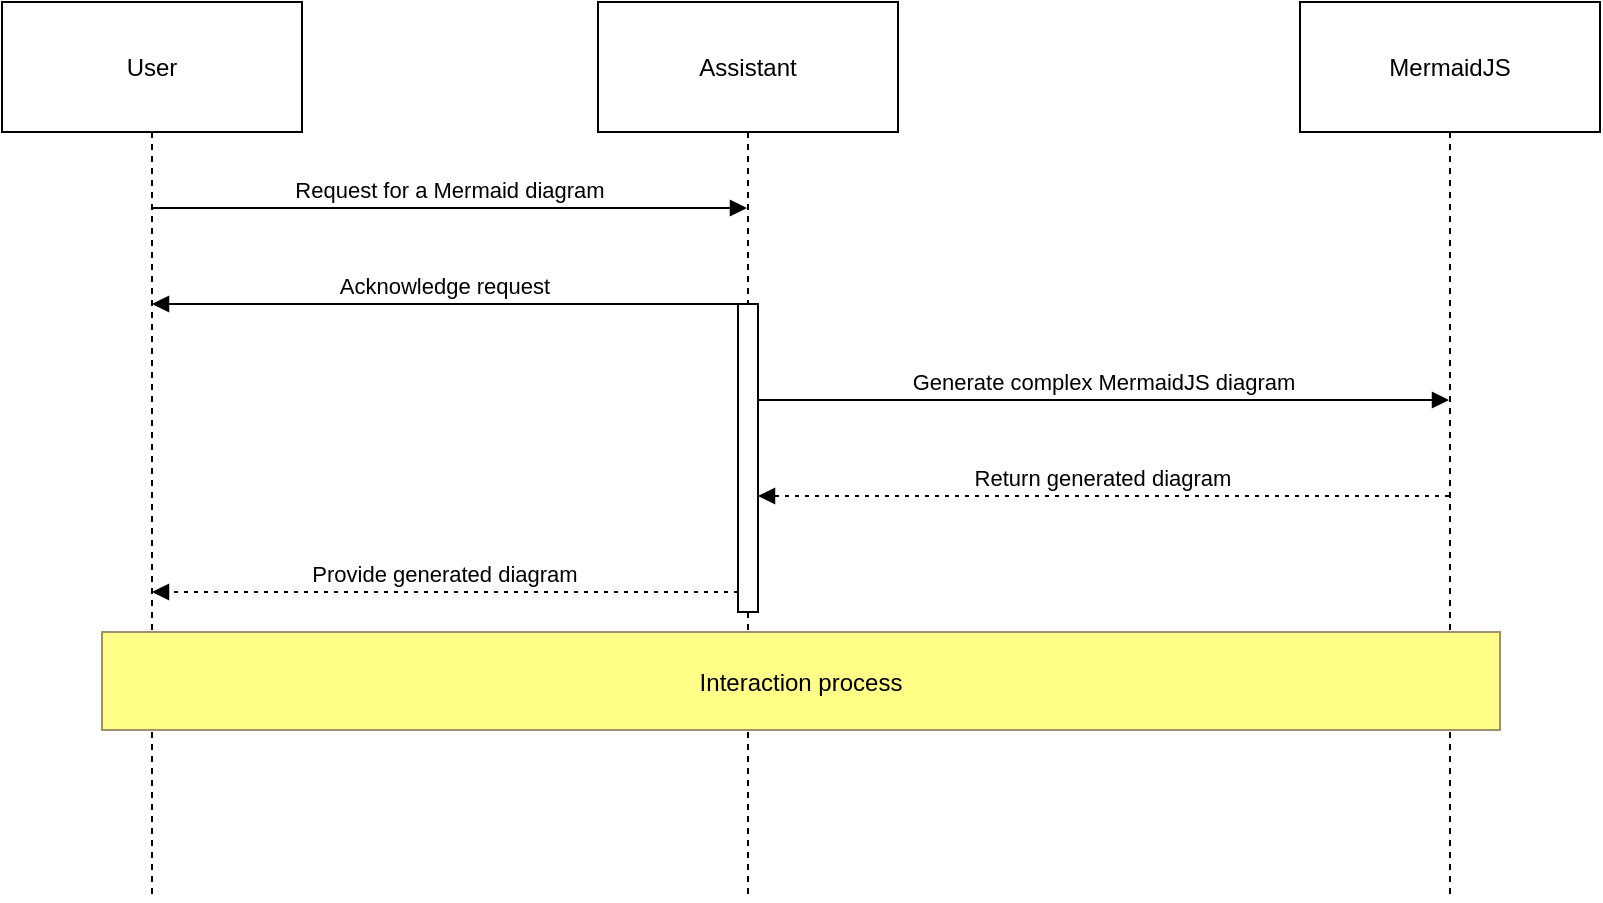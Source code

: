 <mxfile version="24.7.14">
  <diagram name="Page-1" id="NibImwcghYV7m8uNFeD0">
    <mxGraphModel>
      <root>
        <mxCell id="0" />
        <mxCell id="1" parent="0" />
        <mxCell id="2" value="User" style="shape=umlLifeline;perimeter=lifelinePerimeter;whiteSpace=wrap;container=1;dropTarget=0;collapsible=0;recursiveResize=0;outlineConnect=0;portConstraint=eastwest;newEdgeStyle={&quot;edgeStyle&quot;:&quot;elbowEdgeStyle&quot;,&quot;elbow&quot;:&quot;vertical&quot;,&quot;curved&quot;:0,&quot;rounded&quot;:0};size=65;" vertex="1" parent="1">
          <mxGeometry width="150" height="449" as="geometry" />
        </mxCell>
        <mxCell id="3" value="Assistant" style="shape=umlLifeline;perimeter=lifelinePerimeter;whiteSpace=wrap;container=1;dropTarget=0;collapsible=0;recursiveResize=0;outlineConnect=0;portConstraint=eastwest;newEdgeStyle={&quot;edgeStyle&quot;:&quot;elbowEdgeStyle&quot;,&quot;elbow&quot;:&quot;vertical&quot;,&quot;curved&quot;:0,&quot;rounded&quot;:0};size=65;" vertex="1" parent="1">
          <mxGeometry x="298" width="150" height="449" as="geometry" />
        </mxCell>
        <mxCell id="5" value="" style="points=[];perimeter=orthogonalPerimeter;outlineConnect=0;targetShapes=umlLifeline;portConstraint=eastwest;newEdgeStyle={&quot;edgeStyle&quot;:&quot;elbowEdgeStyle&quot;,&quot;elbow&quot;:&quot;vertical&quot;,&quot;curved&quot;:0,&quot;rounded&quot;:0}" vertex="1" parent="3">
          <mxGeometry x="70" y="151" width="10" height="154" as="geometry" />
        </mxCell>
        <mxCell id="4" value="MermaidJS" style="shape=umlLifeline;perimeter=lifelinePerimeter;whiteSpace=wrap;container=1;dropTarget=0;collapsible=0;recursiveResize=0;outlineConnect=0;portConstraint=eastwest;newEdgeStyle={&quot;edgeStyle&quot;:&quot;elbowEdgeStyle&quot;,&quot;elbow&quot;:&quot;vertical&quot;,&quot;curved&quot;:0,&quot;rounded&quot;:0};size=65;" vertex="1" parent="1">
          <mxGeometry x="649" width="150" height="449" as="geometry" />
        </mxCell>
        <mxCell id="6" value="Request for a Mermaid diagram" style="verticalAlign=bottom;edgeStyle=elbowEdgeStyle;elbow=vertical;curved=0;rounded=0;endArrow=block;" edge="1" parent="1" source="2" target="3">
          <mxGeometry relative="1" as="geometry">
            <Array as="points">
              <mxPoint x="233" y="103" />
            </Array>
          </mxGeometry>
        </mxCell>
        <mxCell id="7" value="Acknowledge request" style="verticalAlign=bottom;edgeStyle=elbowEdgeStyle;elbow=vertical;curved=0;rounded=0;endArrow=block;" edge="1" parent="1" source="5" target="2">
          <mxGeometry relative="1" as="geometry">
            <Array as="points">
              <mxPoint x="236" y="151" />
            </Array>
          </mxGeometry>
        </mxCell>
        <mxCell id="8" value="Generate complex MermaidJS diagram" style="verticalAlign=bottom;edgeStyle=elbowEdgeStyle;elbow=vertical;curved=0;rounded=0;endArrow=block;" edge="1" parent="1" source="5" target="4">
          <mxGeometry relative="1" as="geometry">
            <Array as="points">
              <mxPoint x="559" y="199" />
            </Array>
          </mxGeometry>
        </mxCell>
        <mxCell id="9" value="Return generated diagram" style="verticalAlign=bottom;edgeStyle=elbowEdgeStyle;elbow=vertical;curved=0;rounded=0;dashed=1;dashPattern=2 3;endArrow=block;" edge="1" parent="1" source="4" target="5">
          <mxGeometry relative="1" as="geometry">
            <Array as="points">
              <mxPoint x="562" y="247" />
            </Array>
          </mxGeometry>
        </mxCell>
        <mxCell id="10" value="Provide generated diagram" style="verticalAlign=bottom;edgeStyle=elbowEdgeStyle;elbow=vertical;curved=0;rounded=0;dashed=1;dashPattern=2 3;endArrow=block;" edge="1" parent="1" source="5" target="2">
          <mxGeometry relative="1" as="geometry">
            <Array as="points">
              <mxPoint x="234" y="295" />
            </Array>
          </mxGeometry>
        </mxCell>
        <mxCell id="11" value="Interaction process" style="fillColor=#ffff88;strokeColor=#9E916F;" vertex="1" parent="1">
          <mxGeometry x="50" y="315" width="699" height="49" as="geometry" />
        </mxCell>
      </root>
    </mxGraphModel>
  </diagram>
</mxfile>
